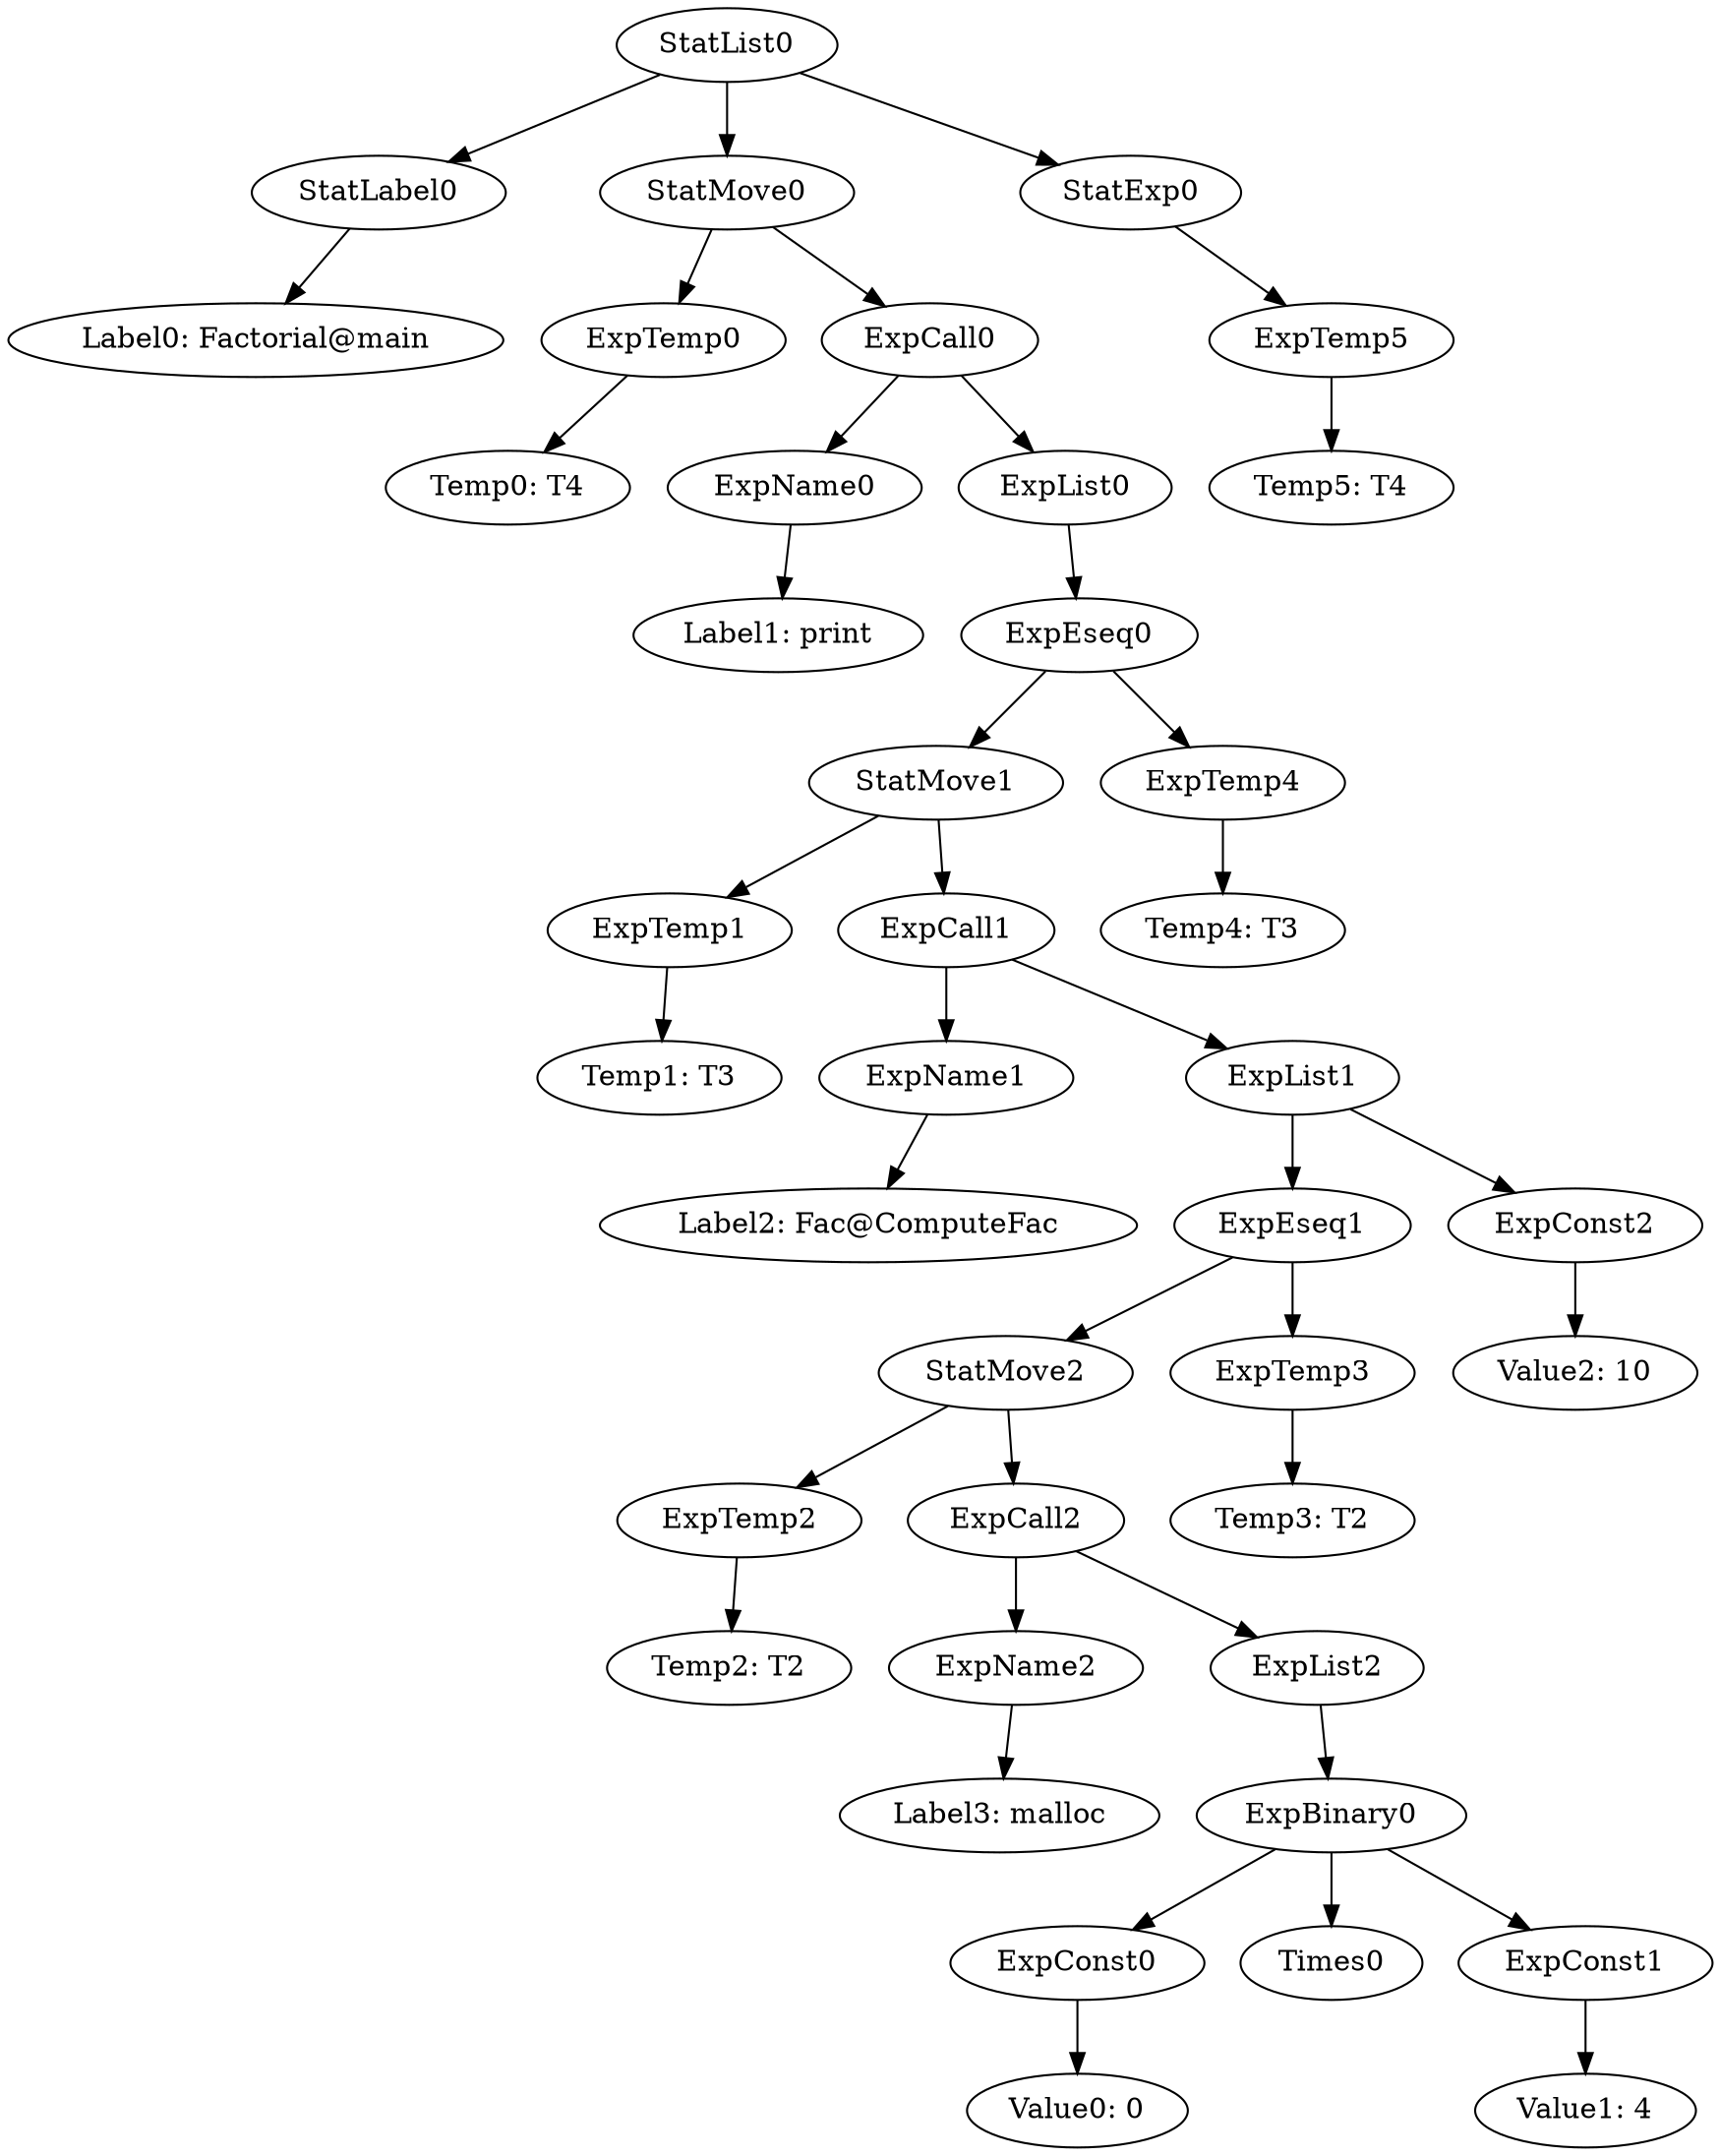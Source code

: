 digraph {
	ordering = out;
	StatExp0 -> ExpTemp5;
	ExpList0 -> ExpEseq0;
	ExpTemp4 -> "Temp4: T3";
	ExpEseq0 -> StatMove1;
	ExpEseq0 -> ExpTemp4;
	ExpName1 -> "Label2: Fac@ComputeFac";
	StatMove1 -> ExpTemp1;
	StatMove1 -> ExpCall1;
	ExpConst1 -> "Value1: 4";
	ExpList1 -> ExpEseq1;
	ExpList1 -> ExpConst2;
	ExpCall0 -> ExpName0;
	ExpCall0 -> ExpList0;
	ExpName0 -> "Label1: print";
	StatLabel0 -> "Label0: Factorial@main";
	StatList0 -> StatLabel0;
	StatList0 -> StatMove0;
	StatList0 -> StatExp0;
	ExpTemp0 -> "Temp0: T4";
	ExpList2 -> ExpBinary0;
	ExpCall1 -> ExpName1;
	ExpCall1 -> ExpList1;
	ExpTemp2 -> "Temp2: T2";
	StatMove2 -> ExpTemp2;
	StatMove2 -> ExpCall2;
	ExpTemp5 -> "Temp5: T4";
	ExpTemp1 -> "Temp1: T3";
	ExpName2 -> "Label3: malloc";
	ExpConst0 -> "Value0: 0";
	ExpBinary0 -> ExpConst0;
	ExpBinary0 -> Times0;
	ExpBinary0 -> ExpConst1;
	StatMove0 -> ExpTemp0;
	StatMove0 -> ExpCall0;
	ExpEseq1 -> StatMove2;
	ExpEseq1 -> ExpTemp3;
	ExpTemp3 -> "Temp3: T2";
	ExpCall2 -> ExpName2;
	ExpCall2 -> ExpList2;
	ExpConst2 -> "Value2: 10";
}

